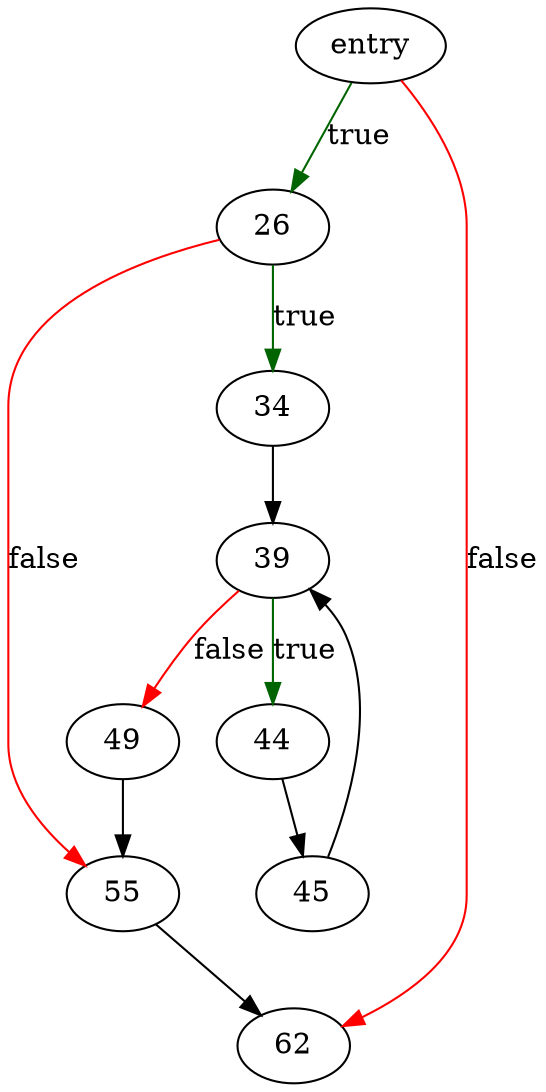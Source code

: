 digraph "sqlite3UnlinkAndDeleteTrigger" {
	// Node definitions.
	3 [label=entry];
	26;
	34;
	39;
	44;
	45;
	49;
	55;
	62;

	// Edge definitions.
	3 -> 26 [
		color=darkgreen
		label=true
	];
	3 -> 62 [
		color=red
		label=false
	];
	26 -> 34 [
		color=darkgreen
		label=true
	];
	26 -> 55 [
		color=red
		label=false
	];
	34 -> 39;
	39 -> 44 [
		color=darkgreen
		label=true
	];
	39 -> 49 [
		color=red
		label=false
	];
	44 -> 45;
	45 -> 39;
	49 -> 55;
	55 -> 62;
}